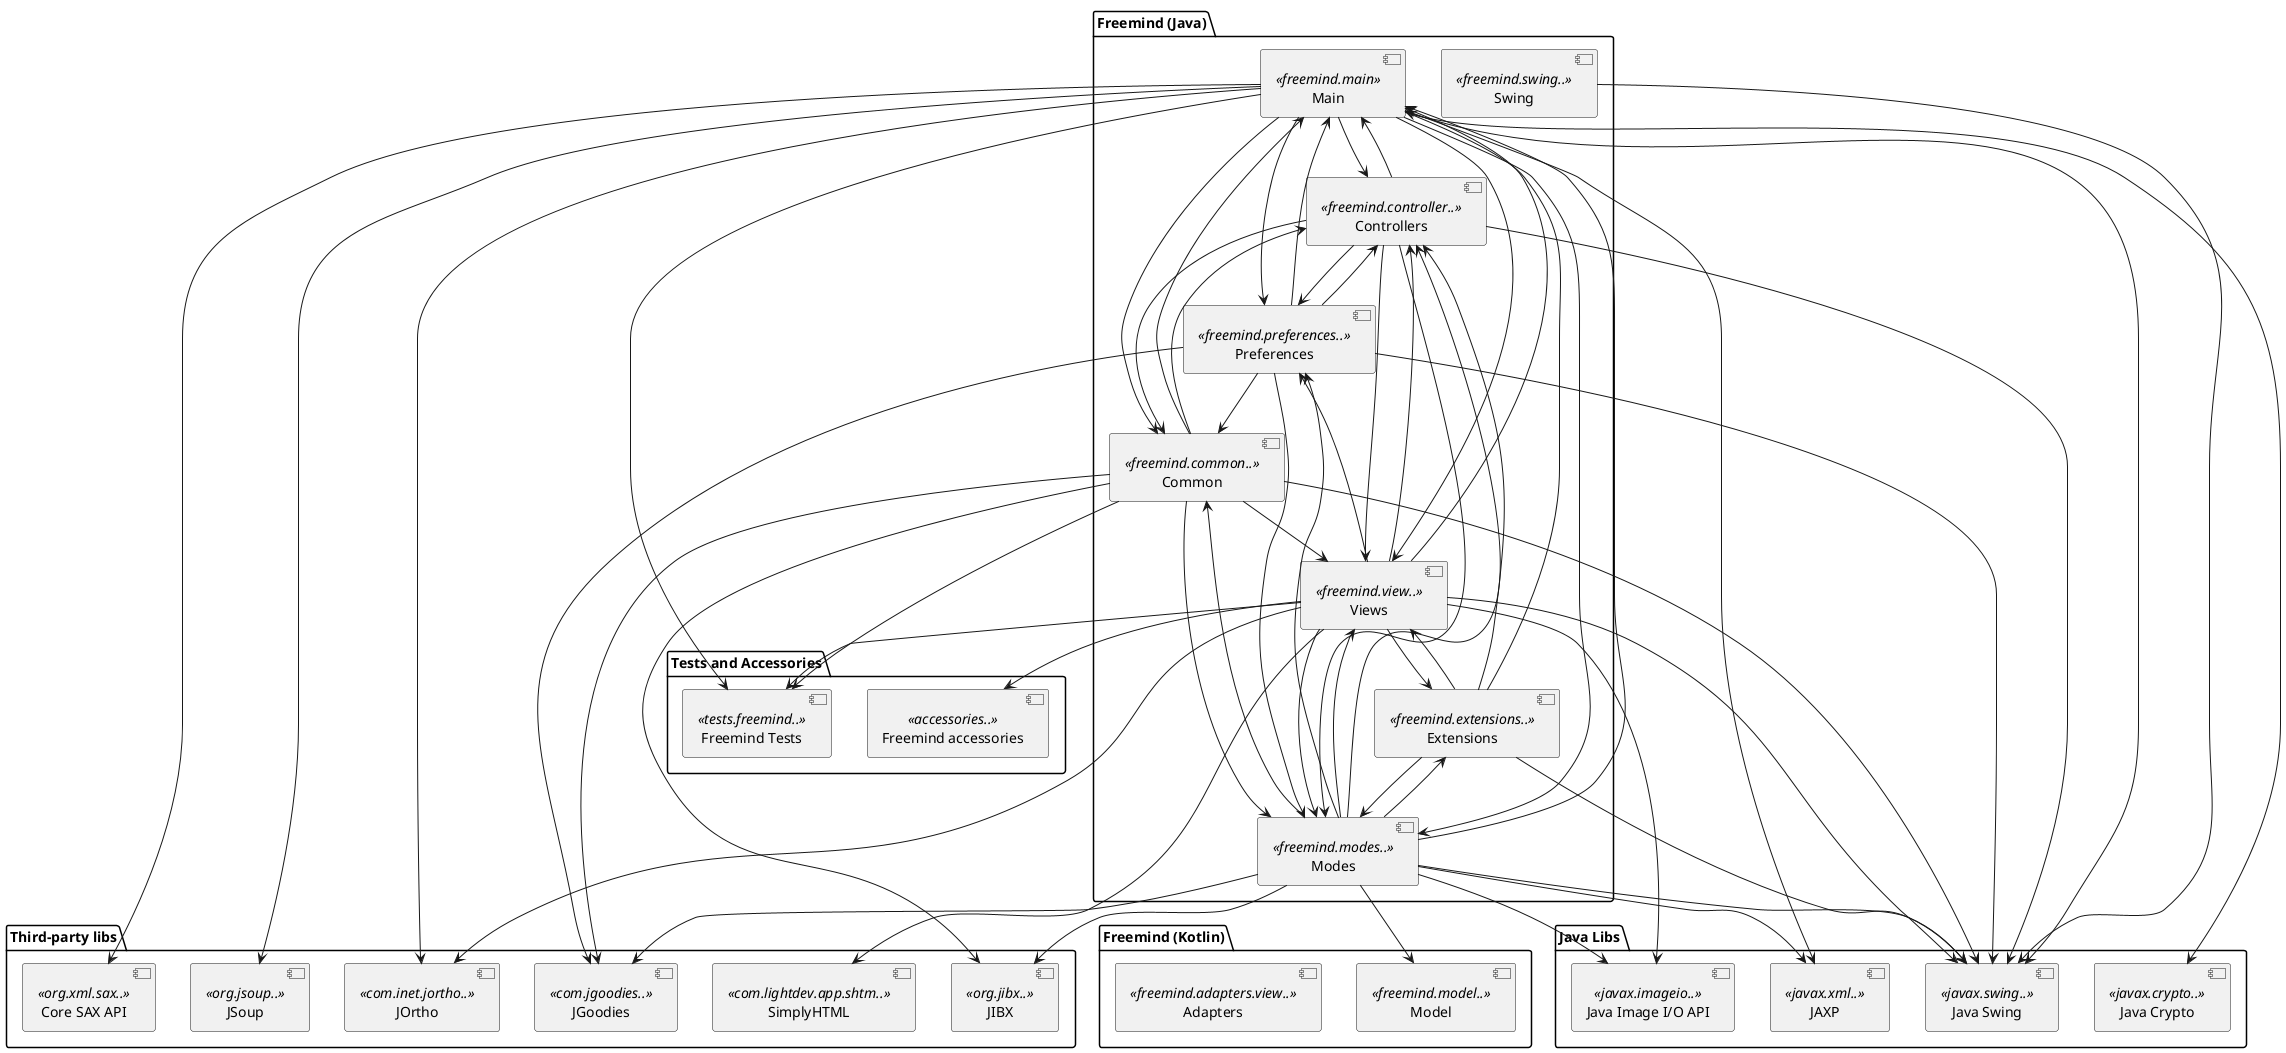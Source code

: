 @startuml Freemind

package "Freemind (Java)" {
    [Main] <<freemind.main>>
    [Controllers] <<freemind.controller..>>
    [Modes] <<freemind.modes..>>
    [Views] <<freemind.view..>>
    [Common] <<freemind.common..>>
    [Preferences] <<freemind.preferences..>>
    [Extensions] <<freemind.extensions..>>
    [Swing] <<freemind.swing..>>
}

package "Freemind (Kotlin)" {
    [Model] <<freemind.model..>>
    [Adapters] <<freemind.adapters.view..>>
}

package "Tests and Accessories" {
    [Freemind Tests] <<tests.freemind..>>
    [Freemind accessories] <<accessories..>>
}

package "Java Libs" {
    [Java Swing] <<javax.swing..>>
    [JAXP] <<javax.xml..>>
    [Java Crypto] <<javax.crypto..>>
    [Java Image I/O API] <<javax.imageio..>>
}

package "Third-party libs" {
    [JSoup] <<org.jsoup..>>
    [JOrtho] <<com.inet.jortho..>>
    [SimplyHTML] <<com.lightdev.app.shtm..>>
    [JIBX] <<org.jibx..>>
    [JGoodies] <<com.jgoodies..>>
    [Core SAX API] <<org.xml.sax..>>
}

[Swing] --> [Java Swing]

[Common] --> [Main]
[Common] --> [Modes]
[Common] --> [Controllers]
[Common] --> [Views]
[Common] --> [Freemind Tests]
[Common] --> [Java Swing]
[Common] --> [JIBX]
[Common] --> [JGoodies]

[Controllers] --> [Views]
[Controllers] --> [Common]
[Controllers] --> [Main]
[Controllers] --> [Modes]
[Controllers] --> [Preferences]
[Controllers] --> [Java Swing]

[Extensions] --> [Main]
[Extensions] --> [Views]
[Extensions] --> [Controllers]
[Extensions] --> [Modes]
[Extensions] --> [Java Swing]

[Views] --> [Controllers]
[Views] --> [Extensions]
[Views] --> [Freemind accessories]
[Views] --> [Freemind Tests]
[Views] --> [Java Swing]
[Views] --> [Java Image I/O API]
[Views] --> [Modes]
[Views] --> [Main]
[Views] --> [Preferences]
[Views] --> [JOrtho]
[Views] --> [SimplyHTML]

[Preferences] --> [Common]
[Preferences] --> [Main]
[Preferences] --> [Modes]
[Preferences] --> [JGoodies]
[Preferences] --> [Controllers]
[Preferences] --> [Java Swing]

[Modes] --> [Model]
[Modes] --> [Preferences]
[Modes] --> [Controllers]
[Modes] --> [Views]
[Modes] --> [Main]
[Modes] --> [Extensions]
[Modes] --> [Common]
[Modes] --> [Java Swing]
[Modes] --> [JAXP]
[Modes] --> [JIBX]
[Modes] --> [Java Image I/O API]
[Modes] --> [JGoodies]

[Main] --> [Preferences]
[Main] --> [Common]
[Main] --> [Views]
[Main] --> [Controllers]
[Main] --> [Modes]
[Main] --> [Java Swing]
[Main] --> [JSoup]
[Main] --> [JAXP]
[Main] --> [Java Crypto]
[Main] --> [JOrtho]
[Main] --> [Core SAX API]
[Main] --> [Freemind Tests]

@enduml
